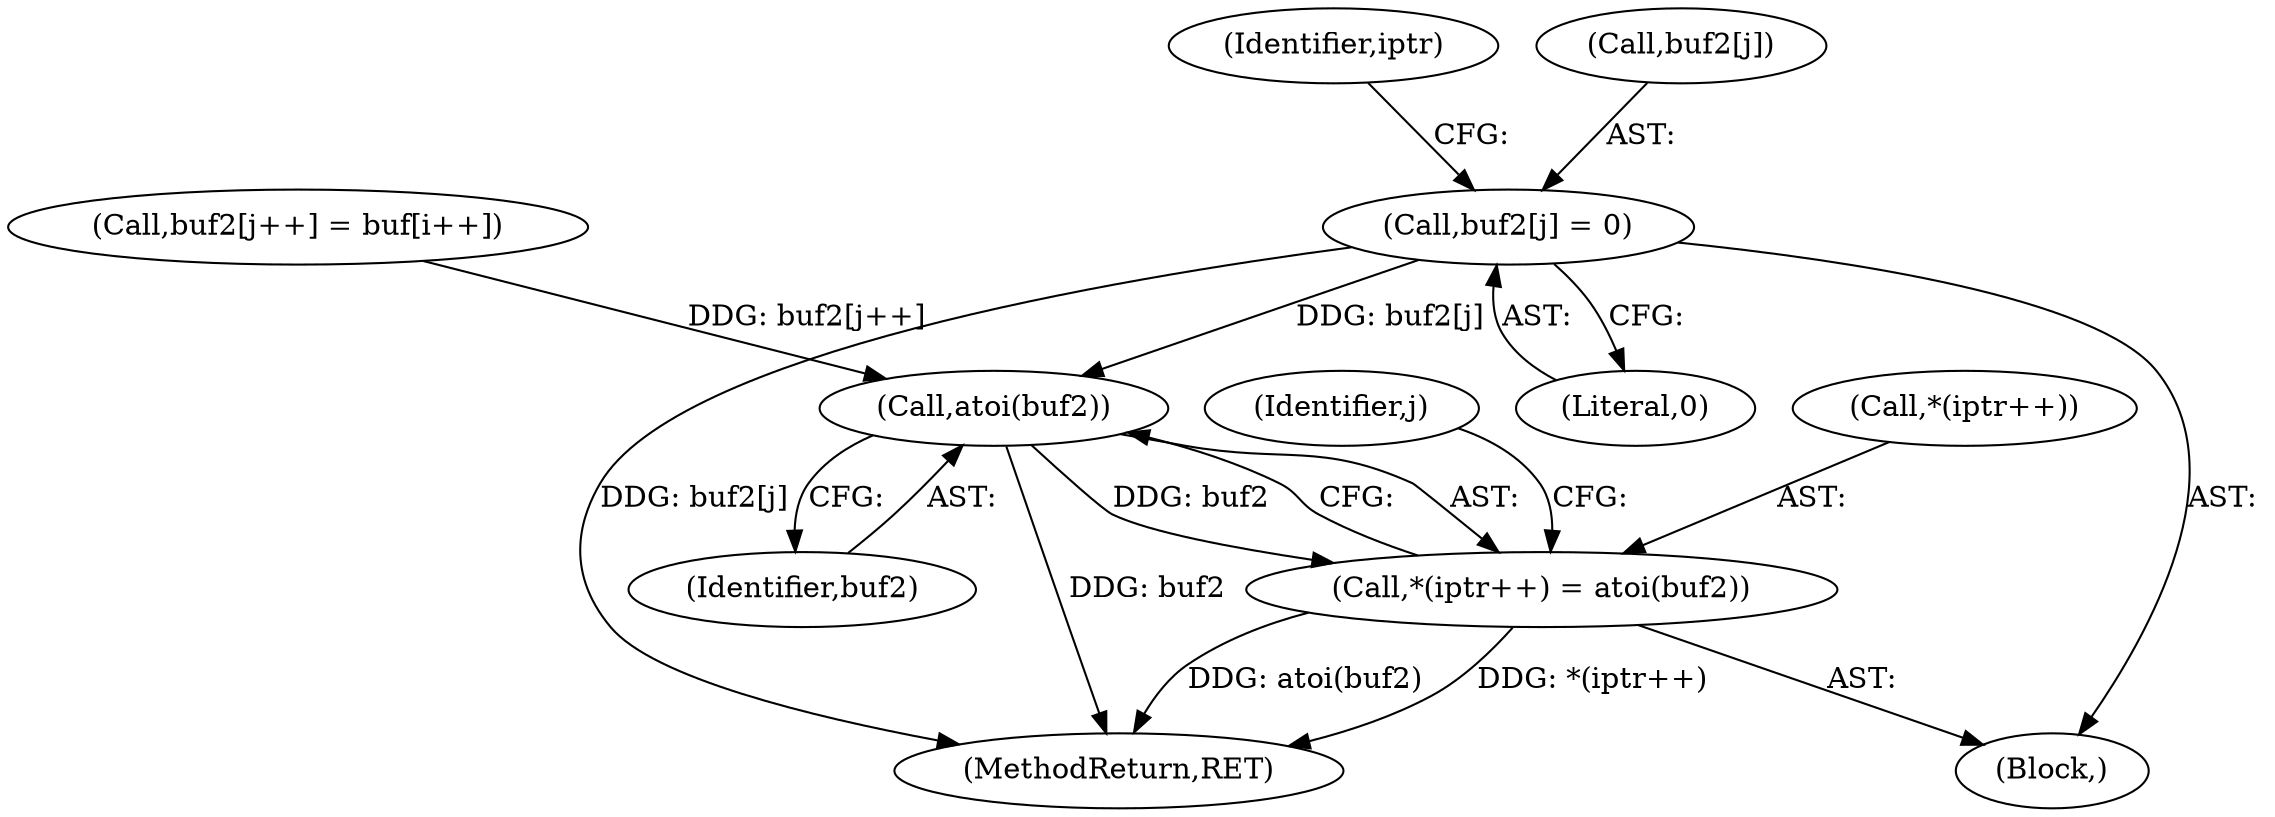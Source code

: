digraph "0_enlightment_c21beaf1780cf3ca291735ae7d58a3dde63277a2@array" {
"1000658" [label="(Call,buf2[j] = 0)"];
"1000667" [label="(Call,atoi(buf2))"];
"1000663" [label="(Call,*(iptr++) = atoi(buf2))"];
"1000658" [label="(Call,buf2[j] = 0)"];
"1000667" [label="(Call,atoi(buf2))"];
"1000670" [label="(Identifier,j)"];
"1000646" [label="(Call,buf2[j++] = buf[i++])"];
"1000662" [label="(Literal,0)"];
"1000668" [label="(Identifier,buf2)"];
"1000657" [label="(Block,)"];
"1000666" [label="(Identifier,iptr)"];
"1001750" [label="(MethodReturn,RET)"];
"1000664" [label="(Call,*(iptr++))"];
"1000659" [label="(Call,buf2[j])"];
"1000663" [label="(Call,*(iptr++) = atoi(buf2))"];
"1000658" -> "1000657"  [label="AST: "];
"1000658" -> "1000662"  [label="CFG: "];
"1000659" -> "1000658"  [label="AST: "];
"1000662" -> "1000658"  [label="AST: "];
"1000666" -> "1000658"  [label="CFG: "];
"1000658" -> "1001750"  [label="DDG: buf2[j]"];
"1000658" -> "1000667"  [label="DDG: buf2[j]"];
"1000667" -> "1000663"  [label="AST: "];
"1000667" -> "1000668"  [label="CFG: "];
"1000668" -> "1000667"  [label="AST: "];
"1000663" -> "1000667"  [label="CFG: "];
"1000667" -> "1001750"  [label="DDG: buf2"];
"1000667" -> "1000663"  [label="DDG: buf2"];
"1000646" -> "1000667"  [label="DDG: buf2[j++]"];
"1000663" -> "1000657"  [label="AST: "];
"1000664" -> "1000663"  [label="AST: "];
"1000670" -> "1000663"  [label="CFG: "];
"1000663" -> "1001750"  [label="DDG: *(iptr++)"];
"1000663" -> "1001750"  [label="DDG: atoi(buf2)"];
}
